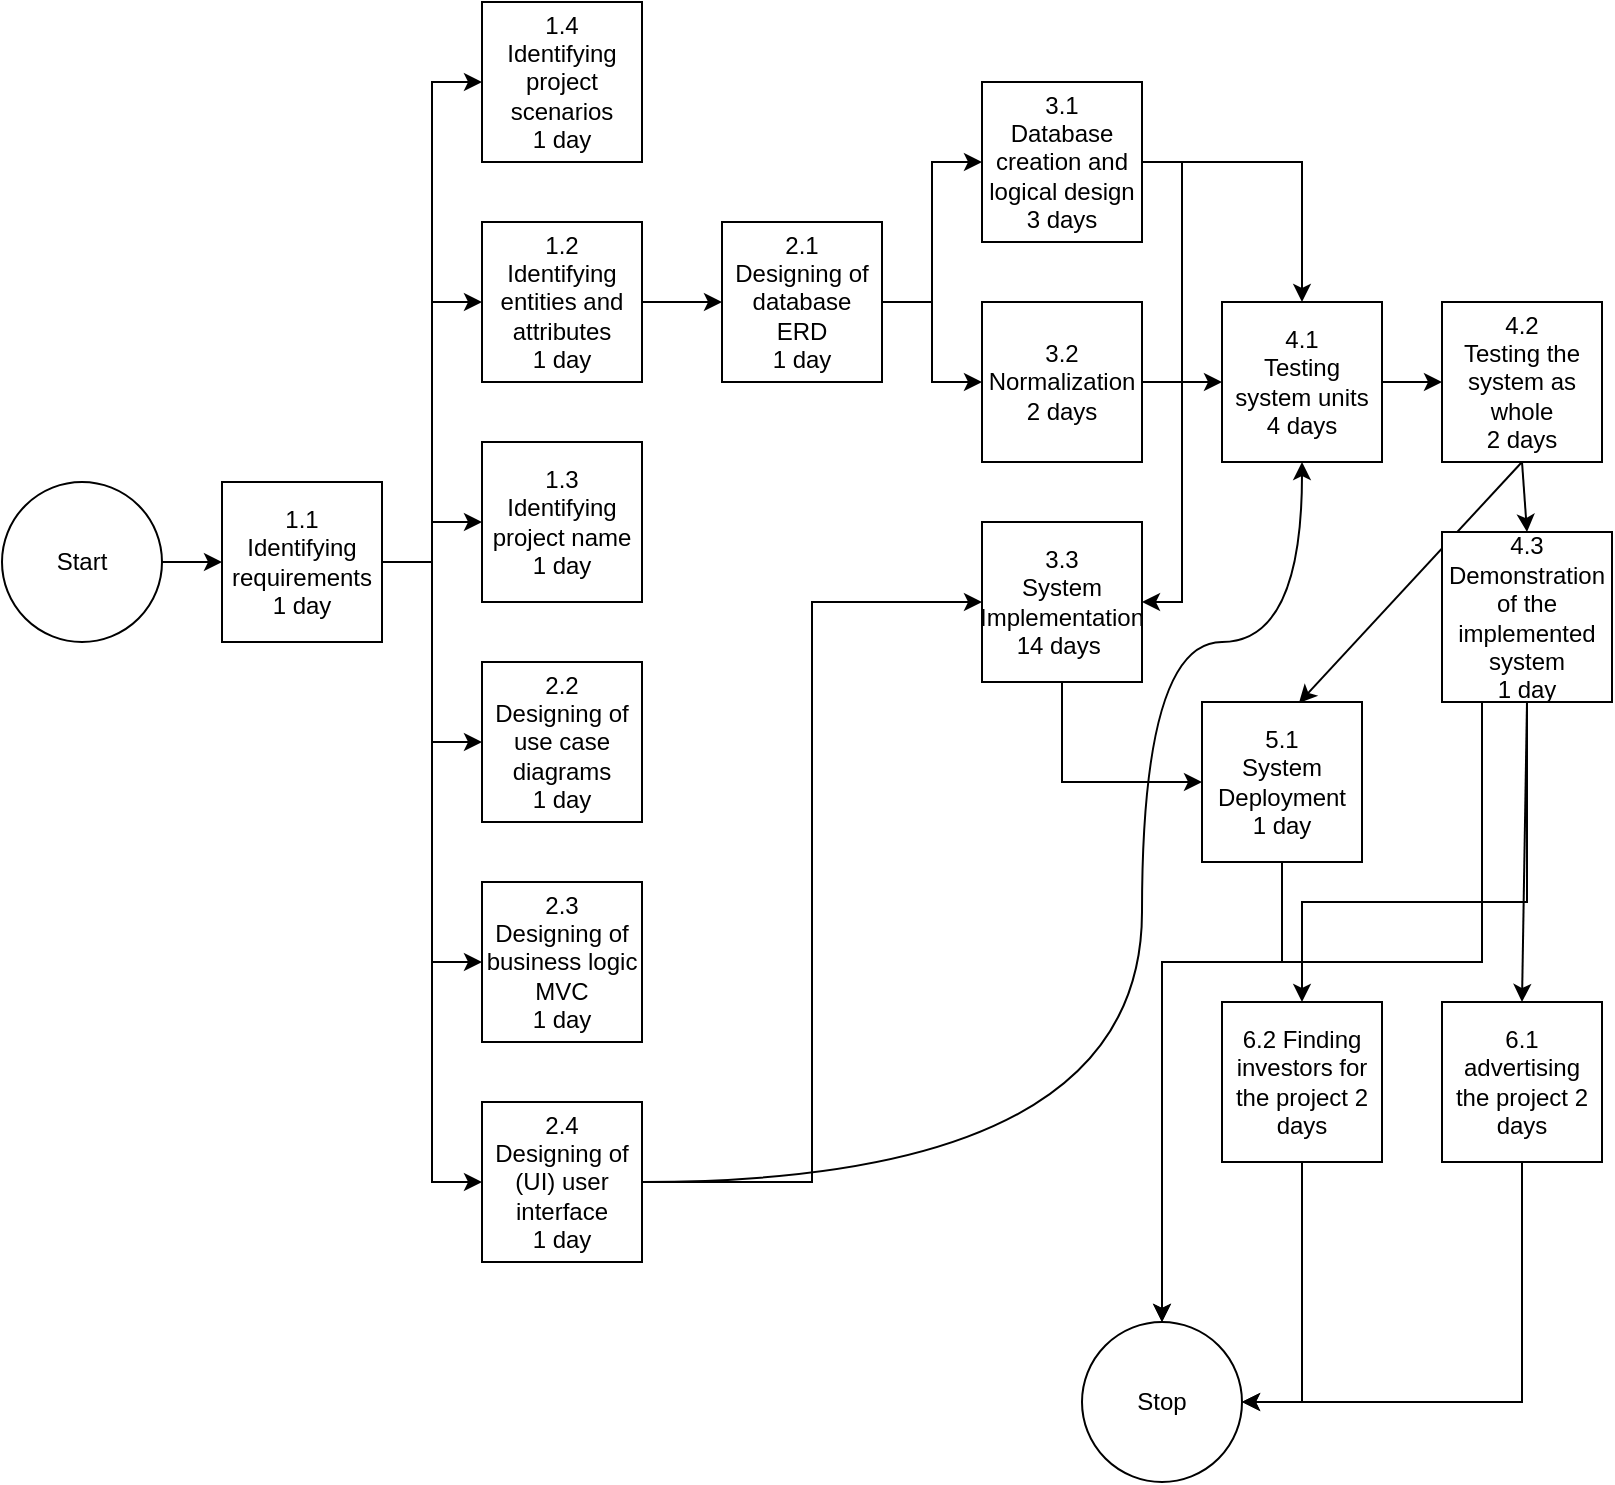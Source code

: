 <mxfile version="14.4.2" type="github">
  <diagram id="VAxNRo9qhbi1ekUfB3-B" name="Page-1">
    <mxGraphModel dx="1002" dy="688" grid="1" gridSize="10" guides="1" tooltips="1" connect="1" arrows="1" fold="1" page="1" pageScale="1" pageWidth="850" pageHeight="1100" math="0" shadow="0">
      <root>
        <mxCell id="0" />
        <mxCell id="1" parent="0" />
        <mxCell id="DfYTxc0EiUfQeXdAJI9v-19" style="edgeStyle=orthogonalEdgeStyle;rounded=0;orthogonalLoop=1;jettySize=auto;html=1;exitX=1;exitY=0.5;exitDx=0;exitDy=0;entryX=0;entryY=0.5;entryDx=0;entryDy=0;fontSize=12;fontColor=#000000;" edge="1" parent="1" source="DfYTxc0EiUfQeXdAJI9v-1" target="DfYTxc0EiUfQeXdAJI9v-2">
          <mxGeometry relative="1" as="geometry" />
        </mxCell>
        <mxCell id="DfYTxc0EiUfQeXdAJI9v-1" value="Start" style="ellipse;whiteSpace=wrap;html=1;aspect=fixed;" vertex="1" parent="1">
          <mxGeometry x="23" y="270" width="80" height="80" as="geometry" />
        </mxCell>
        <mxCell id="DfYTxc0EiUfQeXdAJI9v-20" style="edgeStyle=orthogonalEdgeStyle;rounded=0;orthogonalLoop=1;jettySize=auto;html=1;exitX=1;exitY=0.5;exitDx=0;exitDy=0;entryX=0;entryY=0.5;entryDx=0;entryDy=0;fontSize=12;fontColor=#000000;" edge="1" parent="1" source="DfYTxc0EiUfQeXdAJI9v-2" target="DfYTxc0EiUfQeXdAJI9v-5">
          <mxGeometry relative="1" as="geometry" />
        </mxCell>
        <mxCell id="DfYTxc0EiUfQeXdAJI9v-21" style="edgeStyle=orthogonalEdgeStyle;rounded=0;orthogonalLoop=1;jettySize=auto;html=1;exitX=1;exitY=0.5;exitDx=0;exitDy=0;entryX=0;entryY=0.5;entryDx=0;entryDy=0;fontSize=12;fontColor=#000000;" edge="1" parent="1" source="DfYTxc0EiUfQeXdAJI9v-2" target="DfYTxc0EiUfQeXdAJI9v-4">
          <mxGeometry relative="1" as="geometry" />
        </mxCell>
        <mxCell id="DfYTxc0EiUfQeXdAJI9v-22" style="edgeStyle=orthogonalEdgeStyle;rounded=0;orthogonalLoop=1;jettySize=auto;html=1;exitX=1;exitY=0.5;exitDx=0;exitDy=0;entryX=0;entryY=0.5;entryDx=0;entryDy=0;fontSize=12;fontColor=#000000;" edge="1" parent="1" source="DfYTxc0EiUfQeXdAJI9v-2" target="DfYTxc0EiUfQeXdAJI9v-6">
          <mxGeometry relative="1" as="geometry" />
        </mxCell>
        <mxCell id="DfYTxc0EiUfQeXdAJI9v-23" style="edgeStyle=orthogonalEdgeStyle;rounded=0;orthogonalLoop=1;jettySize=auto;html=1;exitX=1;exitY=0.5;exitDx=0;exitDy=0;entryX=0;entryY=0.5;entryDx=0;entryDy=0;fontSize=12;fontColor=#000000;" edge="1" parent="1" source="DfYTxc0EiUfQeXdAJI9v-2" target="DfYTxc0EiUfQeXdAJI9v-3">
          <mxGeometry relative="1" as="geometry" />
        </mxCell>
        <mxCell id="DfYTxc0EiUfQeXdAJI9v-24" style="edgeStyle=orthogonalEdgeStyle;rounded=0;orthogonalLoop=1;jettySize=auto;html=1;exitX=1;exitY=0.5;exitDx=0;exitDy=0;entryX=0;entryY=0.5;entryDx=0;entryDy=0;fontSize=12;fontColor=#000000;" edge="1" parent="1" source="DfYTxc0EiUfQeXdAJI9v-2" target="DfYTxc0EiUfQeXdAJI9v-7">
          <mxGeometry relative="1" as="geometry" />
        </mxCell>
        <mxCell id="DfYTxc0EiUfQeXdAJI9v-25" style="edgeStyle=orthogonalEdgeStyle;rounded=0;orthogonalLoop=1;jettySize=auto;html=1;exitX=1;exitY=0.5;exitDx=0;exitDy=0;entryX=0;entryY=0.5;entryDx=0;entryDy=0;fontSize=12;fontColor=#000000;" edge="1" parent="1" source="DfYTxc0EiUfQeXdAJI9v-2" target="DfYTxc0EiUfQeXdAJI9v-8">
          <mxGeometry relative="1" as="geometry" />
        </mxCell>
        <mxCell id="DfYTxc0EiUfQeXdAJI9v-2" value="&lt;span data-lucid-type=&quot;application/vnd.lucid.text&quot; data-lucid-content=&quot;{&amp;quot;t&amp;quot;:&amp;quot;1.1\nIdentifying requirements\n1 day&amp;quot;,&amp;quot;m&amp;quot;:[{&amp;quot;s&amp;quot;:0,&amp;quot;n&amp;quot;:&amp;quot;a&amp;quot;,&amp;quot;v&amp;quot;:&amp;quot;center&amp;quot;},{&amp;quot;s&amp;quot;:0,&amp;quot;n&amp;quot;:&amp;quot;c&amp;quot;,&amp;quot;v&amp;quot;:&amp;quot;#c92d39ff&amp;quot;,&amp;quot;e&amp;quot;:34},{&amp;quot;s&amp;quot;:0,&amp;quot;n&amp;quot;:&amp;quot;s&amp;quot;,&amp;quot;v&amp;quot;:21.333,&amp;quot;e&amp;quot;:34},{&amp;quot;s&amp;quot;:4,&amp;quot;n&amp;quot;:&amp;quot;a&amp;quot;,&amp;quot;v&amp;quot;:&amp;quot;center&amp;quot;},{&amp;quot;s&amp;quot;:29,&amp;quot;n&amp;quot;:&amp;quot;a&amp;quot;,&amp;quot;v&amp;quot;:&amp;quot;center&amp;quot;}]}&quot; style=&quot;font-size: 12px;&quot;&gt;&lt;span style=&quot;font-size: 12px;&quot;&gt;1.1&lt;br style=&quot;font-size: 12px;&quot;&gt;&lt;/span&gt;&lt;span style=&quot;font-size: 12px;&quot;&gt;Identifying requirements&lt;br style=&quot;font-size: 12px;&quot;&gt;&lt;/span&gt;&lt;span style=&quot;font-size: 12px;&quot;&gt;1 day&lt;/span&gt;&lt;/span&gt;" style="whiteSpace=wrap;html=1;aspect=fixed;fontSize=12;" vertex="1" parent="1">
          <mxGeometry x="133" y="270" width="80" height="80" as="geometry" />
        </mxCell>
        <mxCell id="DfYTxc0EiUfQeXdAJI9v-3" value="&lt;span data-lucid-type=&quot;application/vnd.lucid.text&quot; data-lucid-content=&quot;{&amp;quot;t&amp;quot;:&amp;quot;1.4\nIdentifying project scenarios\n1 day&amp;quot;,&amp;quot;m&amp;quot;:[{&amp;quot;s&amp;quot;:0,&amp;quot;n&amp;quot;:&amp;quot;a&amp;quot;,&amp;quot;v&amp;quot;:&amp;quot;center&amp;quot;},{&amp;quot;s&amp;quot;:0,&amp;quot;n&amp;quot;:&amp;quot;s&amp;quot;,&amp;quot;v&amp;quot;:21.333,&amp;quot;e&amp;quot;:39},{&amp;quot;s&amp;quot;:0,&amp;quot;n&amp;quot;:&amp;quot;c&amp;quot;,&amp;quot;v&amp;quot;:&amp;quot;#c92d39ff&amp;quot;,&amp;quot;e&amp;quot;:39},{&amp;quot;s&amp;quot;:4,&amp;quot;n&amp;quot;:&amp;quot;a&amp;quot;,&amp;quot;v&amp;quot;:&amp;quot;center&amp;quot;},{&amp;quot;s&amp;quot;:34,&amp;quot;n&amp;quot;:&amp;quot;a&amp;quot;,&amp;quot;v&amp;quot;:&amp;quot;center&amp;quot;}]}&quot; style=&quot;font-size: 12px;&quot;&gt;&lt;span style=&quot;font-size: 12px;&quot;&gt;1.4&lt;br style=&quot;font-size: 12px;&quot;&gt;&lt;/span&gt;&lt;span style=&quot;font-size: 12px;&quot;&gt;Identifying project scenarios&lt;br style=&quot;font-size: 12px;&quot;&gt;&lt;/span&gt;&lt;span style=&quot;font-size: 12px;&quot;&gt;1 day&lt;/span&gt;&lt;/span&gt;" style="whiteSpace=wrap;html=1;aspect=fixed;fontSize=12;" vertex="1" parent="1">
          <mxGeometry x="263" y="30" width="80" height="80" as="geometry" />
        </mxCell>
        <mxCell id="DfYTxc0EiUfQeXdAJI9v-26" style="edgeStyle=orthogonalEdgeStyle;rounded=0;orthogonalLoop=1;jettySize=auto;html=1;exitX=1;exitY=0.5;exitDx=0;exitDy=0;entryX=0;entryY=0.5;entryDx=0;entryDy=0;fontSize=12;fontColor=#000000;" edge="1" parent="1" source="DfYTxc0EiUfQeXdAJI9v-4" target="DfYTxc0EiUfQeXdAJI9v-9">
          <mxGeometry relative="1" as="geometry" />
        </mxCell>
        <mxCell id="DfYTxc0EiUfQeXdAJI9v-4" value="&lt;span data-lucid-type=&quot;application/vnd.lucid.text&quot; data-lucid-content=&quot;{&amp;quot;t&amp;quot;:&amp;quot;1.2\nIdentifying entities and attributes\n1 day&amp;quot;,&amp;quot;m&amp;quot;:[{&amp;quot;s&amp;quot;:0,&amp;quot;n&amp;quot;:&amp;quot;a&amp;quot;,&amp;quot;v&amp;quot;:&amp;quot;center&amp;quot;},{&amp;quot;s&amp;quot;:0,&amp;quot;n&amp;quot;:&amp;quot;s&amp;quot;,&amp;quot;v&amp;quot;:21.333,&amp;quot;e&amp;quot;:45},{&amp;quot;s&amp;quot;:0,&amp;quot;n&amp;quot;:&amp;quot;c&amp;quot;,&amp;quot;v&amp;quot;:&amp;quot;#c92d39ff&amp;quot;,&amp;quot;e&amp;quot;:45},{&amp;quot;s&amp;quot;:4,&amp;quot;n&amp;quot;:&amp;quot;a&amp;quot;,&amp;quot;v&amp;quot;:&amp;quot;center&amp;quot;},{&amp;quot;s&amp;quot;:40,&amp;quot;n&amp;quot;:&amp;quot;a&amp;quot;,&amp;quot;v&amp;quot;:&amp;quot;center&amp;quot;}]}&quot; style=&quot;font-size: 12px;&quot;&gt;&lt;span style=&quot;font-size: 12px;&quot;&gt;1.2&lt;br style=&quot;font-size: 12px;&quot;&gt;&lt;/span&gt;&lt;span style=&quot;font-size: 12px;&quot;&gt;Identifying entities and attributes&lt;br style=&quot;font-size: 12px;&quot;&gt;&lt;/span&gt;&lt;span style=&quot;font-size: 12px;&quot;&gt;1 day&lt;/span&gt;&lt;/span&gt;" style="whiteSpace=wrap;html=1;aspect=fixed;fontSize=12;" vertex="1" parent="1">
          <mxGeometry x="263" y="140" width="80" height="80" as="geometry" />
        </mxCell>
        <mxCell id="DfYTxc0EiUfQeXdAJI9v-5" value="&lt;span data-lucid-type=&quot;application/vnd.lucid.text&quot; data-lucid-content=&quot;{&amp;quot;t&amp;quot;:&amp;quot;1.3\nIdentifying project name\n1 day&amp;quot;,&amp;quot;m&amp;quot;:[{&amp;quot;s&amp;quot;:0,&amp;quot;n&amp;quot;:&amp;quot;a&amp;quot;,&amp;quot;v&amp;quot;:&amp;quot;center&amp;quot;},{&amp;quot;s&amp;quot;:0,&amp;quot;n&amp;quot;:&amp;quot;s&amp;quot;,&amp;quot;v&amp;quot;:21.333,&amp;quot;e&amp;quot;:34},{&amp;quot;s&amp;quot;:0,&amp;quot;n&amp;quot;:&amp;quot;c&amp;quot;,&amp;quot;v&amp;quot;:&amp;quot;#c92d39ff&amp;quot;,&amp;quot;e&amp;quot;:34},{&amp;quot;s&amp;quot;:4,&amp;quot;n&amp;quot;:&amp;quot;a&amp;quot;,&amp;quot;v&amp;quot;:&amp;quot;center&amp;quot;},{&amp;quot;s&amp;quot;:29,&amp;quot;n&amp;quot;:&amp;quot;a&amp;quot;,&amp;quot;v&amp;quot;:&amp;quot;center&amp;quot;}]}&quot; style=&quot;font-size: 12px;&quot;&gt;&lt;span style=&quot;font-size: 12px;&quot;&gt;1.3&lt;br style=&quot;font-size: 12px;&quot;&gt;&lt;/span&gt;&lt;span style=&quot;font-size: 12px;&quot;&gt;Identifying project name&lt;br style=&quot;font-size: 12px;&quot;&gt;&lt;/span&gt;&lt;span style=&quot;font-size: 12px;&quot;&gt;1 day&lt;/span&gt;&lt;/span&gt;" style="whiteSpace=wrap;html=1;aspect=fixed;fontSize=12;" vertex="1" parent="1">
          <mxGeometry x="263" y="250" width="80" height="80" as="geometry" />
        </mxCell>
        <mxCell id="DfYTxc0EiUfQeXdAJI9v-6" value="&lt;span data-lucid-type=&quot;application/vnd.lucid.text&quot; data-lucid-content=&quot;{&amp;quot;t&amp;quot;:&amp;quot;2.2\nDesigning of use case diagrams\n1 day&amp;quot;,&amp;quot;m&amp;quot;:[{&amp;quot;s&amp;quot;:0,&amp;quot;n&amp;quot;:&amp;quot;a&amp;quot;,&amp;quot;v&amp;quot;:&amp;quot;center&amp;quot;},{&amp;quot;s&amp;quot;:0,&amp;quot;n&amp;quot;:&amp;quot;c&amp;quot;,&amp;quot;v&amp;quot;:&amp;quot;#c92d39ff&amp;quot;,&amp;quot;e&amp;quot;:40},{&amp;quot;s&amp;quot;:0,&amp;quot;n&amp;quot;:&amp;quot;s&amp;quot;,&amp;quot;v&amp;quot;:21.333,&amp;quot;e&amp;quot;:40},{&amp;quot;s&amp;quot;:4,&amp;quot;n&amp;quot;:&amp;quot;a&amp;quot;,&amp;quot;v&amp;quot;:&amp;quot;center&amp;quot;},{&amp;quot;s&amp;quot;:35,&amp;quot;n&amp;quot;:&amp;quot;a&amp;quot;,&amp;quot;v&amp;quot;:&amp;quot;center&amp;quot;}]}&quot; style=&quot;font-size: 12px;&quot;&gt;&lt;span style=&quot;font-size: 12px;&quot;&gt;2.2&lt;br style=&quot;font-size: 12px;&quot;&gt;&lt;/span&gt;&lt;span style=&quot;font-size: 12px;&quot;&gt;Designing of use case diagrams&lt;br style=&quot;font-size: 12px;&quot;&gt;&lt;/span&gt;&lt;span style=&quot;font-size: 12px;&quot;&gt;1 day&lt;/span&gt;&lt;/span&gt;" style="whiteSpace=wrap;html=1;aspect=fixed;fontSize=12;" vertex="1" parent="1">
          <mxGeometry x="263" y="360" width="80" height="80" as="geometry" />
        </mxCell>
        <mxCell id="DfYTxc0EiUfQeXdAJI9v-7" value="&lt;span data-lucid-type=&quot;application/vnd.lucid.text&quot; data-lucid-content=&quot;{&amp;quot;t&amp;quot;:&amp;quot;2.3\nDesigning of business logic MVC\n1 day&amp;quot;,&amp;quot;m&amp;quot;:[{&amp;quot;s&amp;quot;:0,&amp;quot;n&amp;quot;:&amp;quot;a&amp;quot;,&amp;quot;v&amp;quot;:&amp;quot;center&amp;quot;},{&amp;quot;s&amp;quot;:0,&amp;quot;n&amp;quot;:&amp;quot;c&amp;quot;,&amp;quot;v&amp;quot;:&amp;quot;#c92d39ff&amp;quot;,&amp;quot;e&amp;quot;:41},{&amp;quot;s&amp;quot;:0,&amp;quot;n&amp;quot;:&amp;quot;s&amp;quot;,&amp;quot;v&amp;quot;:21.333,&amp;quot;e&amp;quot;:41},{&amp;quot;s&amp;quot;:4,&amp;quot;n&amp;quot;:&amp;quot;a&amp;quot;,&amp;quot;v&amp;quot;:&amp;quot;center&amp;quot;},{&amp;quot;s&amp;quot;:36,&amp;quot;n&amp;quot;:&amp;quot;a&amp;quot;,&amp;quot;v&amp;quot;:&amp;quot;center&amp;quot;}]}&quot; style=&quot;font-size: 12px;&quot;&gt;&lt;span style=&quot;font-size: 12px;&quot;&gt;2.3&lt;br style=&quot;font-size: 12px;&quot;&gt;&lt;/span&gt;&lt;span style=&quot;font-size: 12px;&quot;&gt;Designing of business logic MVC&lt;br style=&quot;font-size: 12px;&quot;&gt;&lt;/span&gt;&lt;span style=&quot;font-size: 12px;&quot;&gt;1 day&lt;/span&gt;&lt;/span&gt;" style="whiteSpace=wrap;html=1;aspect=fixed;fontSize=12;" vertex="1" parent="1">
          <mxGeometry x="263" y="470" width="80" height="80" as="geometry" />
        </mxCell>
        <mxCell id="DfYTxc0EiUfQeXdAJI9v-32" style="edgeStyle=orthogonalEdgeStyle;rounded=0;orthogonalLoop=1;jettySize=auto;html=1;exitX=1;exitY=0.5;exitDx=0;exitDy=0;entryX=0;entryY=0.5;entryDx=0;entryDy=0;fontSize=12;fontColor=#000000;" edge="1" parent="1" source="DfYTxc0EiUfQeXdAJI9v-8" target="DfYTxc0EiUfQeXdAJI9v-12">
          <mxGeometry relative="1" as="geometry" />
        </mxCell>
        <mxCell id="DfYTxc0EiUfQeXdAJI9v-34" style="edgeStyle=orthogonalEdgeStyle;curved=1;rounded=0;orthogonalLoop=1;jettySize=auto;html=1;exitX=1;exitY=0.5;exitDx=0;exitDy=0;entryX=0.5;entryY=1;entryDx=0;entryDy=0;fontSize=12;fontColor=#000000;" edge="1" parent="1" source="DfYTxc0EiUfQeXdAJI9v-8" target="DfYTxc0EiUfQeXdAJI9v-13">
          <mxGeometry relative="1" as="geometry">
            <Array as="points">
              <mxPoint x="593" y="620" />
              <mxPoint x="593" y="350" />
              <mxPoint x="673" y="350" />
            </Array>
          </mxGeometry>
        </mxCell>
        <mxCell id="DfYTxc0EiUfQeXdAJI9v-8" value="&lt;span data-lucid-type=&quot;application/vnd.lucid.text&quot; data-lucid-content=&quot;{&amp;quot;t&amp;quot;:&amp;quot;2.4\nDesigning of (UI) user interface\n1 day&amp;quot;,&amp;quot;m&amp;quot;:[{&amp;quot;s&amp;quot;:0,&amp;quot;n&amp;quot;:&amp;quot;a&amp;quot;,&amp;quot;v&amp;quot;:&amp;quot;center&amp;quot;},{&amp;quot;s&amp;quot;:0,&amp;quot;n&amp;quot;:&amp;quot;s&amp;quot;,&amp;quot;v&amp;quot;:21.333,&amp;quot;e&amp;quot;:42},{&amp;quot;s&amp;quot;:0,&amp;quot;n&amp;quot;:&amp;quot;c&amp;quot;,&amp;quot;v&amp;quot;:&amp;quot;#0c7cbaff&amp;quot;,&amp;quot;e&amp;quot;:42},{&amp;quot;s&amp;quot;:4,&amp;quot;n&amp;quot;:&amp;quot;a&amp;quot;,&amp;quot;v&amp;quot;:&amp;quot;center&amp;quot;},{&amp;quot;s&amp;quot;:37,&amp;quot;n&amp;quot;:&amp;quot;a&amp;quot;,&amp;quot;v&amp;quot;:&amp;quot;center&amp;quot;}]}&quot; style=&quot;font-size: 12px;&quot;&gt;&lt;span style=&quot;font-size: 12px;&quot;&gt;2.4&lt;br style=&quot;font-size: 12px;&quot;&gt;&lt;/span&gt;&lt;span style=&quot;font-size: 12px;&quot;&gt;Designing of (UI) user interface&lt;br style=&quot;font-size: 12px;&quot;&gt;&lt;/span&gt;&lt;span style=&quot;font-size: 12px;&quot;&gt;1 day&lt;/span&gt;&lt;/span&gt;" style="whiteSpace=wrap;html=1;aspect=fixed;fontSize=12;" vertex="1" parent="1">
          <mxGeometry x="263" y="580" width="80" height="80" as="geometry" />
        </mxCell>
        <mxCell id="DfYTxc0EiUfQeXdAJI9v-27" style="edgeStyle=orthogonalEdgeStyle;rounded=0;orthogonalLoop=1;jettySize=auto;html=1;exitX=1;exitY=0.5;exitDx=0;exitDy=0;entryX=0;entryY=0.5;entryDx=0;entryDy=0;fontSize=12;fontColor=#000000;" edge="1" parent="1" source="DfYTxc0EiUfQeXdAJI9v-9" target="DfYTxc0EiUfQeXdAJI9v-10">
          <mxGeometry relative="1" as="geometry" />
        </mxCell>
        <mxCell id="DfYTxc0EiUfQeXdAJI9v-28" style="edgeStyle=orthogonalEdgeStyle;rounded=0;orthogonalLoop=1;jettySize=auto;html=1;exitX=1;exitY=0.5;exitDx=0;exitDy=0;entryX=0;entryY=0.5;entryDx=0;entryDy=0;fontSize=12;fontColor=#000000;" edge="1" parent="1" source="DfYTxc0EiUfQeXdAJI9v-9" target="DfYTxc0EiUfQeXdAJI9v-11">
          <mxGeometry relative="1" as="geometry" />
        </mxCell>
        <mxCell id="DfYTxc0EiUfQeXdAJI9v-9" value="&lt;span data-lucid-type=&quot;application/vnd.lucid.text&quot; data-lucid-content=&quot;{&amp;quot;t&amp;quot;:&amp;quot;2.1\nDesigning of database ERD\n1 day&amp;quot;,&amp;quot;m&amp;quot;:[{&amp;quot;s&amp;quot;:0,&amp;quot;n&amp;quot;:&amp;quot;a&amp;quot;,&amp;quot;v&amp;quot;:&amp;quot;center&amp;quot;},{&amp;quot;s&amp;quot;:0,&amp;quot;n&amp;quot;:&amp;quot;c&amp;quot;,&amp;quot;v&amp;quot;:&amp;quot;#c92d39ff&amp;quot;,&amp;quot;e&amp;quot;:35},{&amp;quot;s&amp;quot;:0,&amp;quot;n&amp;quot;:&amp;quot;s&amp;quot;,&amp;quot;v&amp;quot;:21.333,&amp;quot;e&amp;quot;:35},{&amp;quot;s&amp;quot;:4,&amp;quot;n&amp;quot;:&amp;quot;a&amp;quot;,&amp;quot;v&amp;quot;:&amp;quot;center&amp;quot;},{&amp;quot;s&amp;quot;:30,&amp;quot;n&amp;quot;:&amp;quot;a&amp;quot;,&amp;quot;v&amp;quot;:&amp;quot;center&amp;quot;}]}&quot; style=&quot;font-size: 12px;&quot;&gt;&lt;span style=&quot;font-size: 12px;&quot;&gt;2.1&lt;br style=&quot;font-size: 12px;&quot;&gt;&lt;/span&gt;&lt;span style=&quot;font-size: 12px;&quot;&gt;Designing of database ERD&lt;br style=&quot;font-size: 12px;&quot;&gt;&lt;/span&gt;&lt;span style=&quot;font-size: 12px;&quot;&gt;1 day&lt;/span&gt;&lt;/span&gt;" style="whiteSpace=wrap;html=1;aspect=fixed;fontSize=12;" vertex="1" parent="1">
          <mxGeometry x="383" y="140" width="80" height="80" as="geometry" />
        </mxCell>
        <mxCell id="DfYTxc0EiUfQeXdAJI9v-29" style="edgeStyle=orthogonalEdgeStyle;rounded=0;orthogonalLoop=1;jettySize=auto;html=1;exitX=1;exitY=0.5;exitDx=0;exitDy=0;entryX=0.5;entryY=0;entryDx=0;entryDy=0;fontSize=12;fontColor=#000000;" edge="1" parent="1" source="DfYTxc0EiUfQeXdAJI9v-10" target="DfYTxc0EiUfQeXdAJI9v-13">
          <mxGeometry relative="1" as="geometry" />
        </mxCell>
        <mxCell id="DfYTxc0EiUfQeXdAJI9v-31" style="edgeStyle=orthogonalEdgeStyle;rounded=0;orthogonalLoop=1;jettySize=auto;html=1;exitX=1;exitY=0.5;exitDx=0;exitDy=0;entryX=1;entryY=0.5;entryDx=0;entryDy=0;fontSize=12;fontColor=#000000;" edge="1" parent="1" source="DfYTxc0EiUfQeXdAJI9v-10" target="DfYTxc0EiUfQeXdAJI9v-12">
          <mxGeometry relative="1" as="geometry" />
        </mxCell>
        <mxCell id="DfYTxc0EiUfQeXdAJI9v-10" value="&lt;span data-lucid-type=&quot;application/vnd.lucid.text&quot; data-lucid-content=&quot;{&amp;quot;t&amp;quot;:&amp;quot;3.1\nDatabase creation and logical design\n3 days&amp;quot;,&amp;quot;m&amp;quot;:[{&amp;quot;s&amp;quot;:0,&amp;quot;n&amp;quot;:&amp;quot;a&amp;quot;,&amp;quot;v&amp;quot;:&amp;quot;center&amp;quot;},{&amp;quot;s&amp;quot;:0,&amp;quot;n&amp;quot;:&amp;quot;c&amp;quot;,&amp;quot;v&amp;quot;:&amp;quot;#c92d39ff&amp;quot;,&amp;quot;e&amp;quot;:47},{&amp;quot;s&amp;quot;:0,&amp;quot;n&amp;quot;:&amp;quot;s&amp;quot;,&amp;quot;v&amp;quot;:21.333,&amp;quot;e&amp;quot;:47},{&amp;quot;s&amp;quot;:4,&amp;quot;n&amp;quot;:&amp;quot;a&amp;quot;,&amp;quot;v&amp;quot;:&amp;quot;center&amp;quot;},{&amp;quot;s&amp;quot;:41,&amp;quot;n&amp;quot;:&amp;quot;a&amp;quot;,&amp;quot;v&amp;quot;:&amp;quot;center&amp;quot;}]}&quot; style=&quot;font-size: 12px;&quot;&gt;&lt;span style=&quot;font-size: 12px;&quot;&gt;3.1&lt;br style=&quot;font-size: 12px;&quot;&gt;&lt;/span&gt;&lt;span style=&quot;font-size: 12px;&quot;&gt;Database creation and logical design&lt;br style=&quot;font-size: 12px;&quot;&gt;&lt;/span&gt;&lt;span style=&quot;font-size: 12px;&quot;&gt;3 days&lt;/span&gt;&lt;/span&gt;" style="whiteSpace=wrap;html=1;aspect=fixed;fontSize=12;" vertex="1" parent="1">
          <mxGeometry x="513" y="70" width="80" height="80" as="geometry" />
        </mxCell>
        <mxCell id="DfYTxc0EiUfQeXdAJI9v-30" style="edgeStyle=orthogonalEdgeStyle;rounded=0;orthogonalLoop=1;jettySize=auto;html=1;exitX=1;exitY=0.5;exitDx=0;exitDy=0;entryX=0;entryY=0.5;entryDx=0;entryDy=0;fontSize=12;fontColor=#000000;" edge="1" parent="1" source="DfYTxc0EiUfQeXdAJI9v-11" target="DfYTxc0EiUfQeXdAJI9v-13">
          <mxGeometry relative="1" as="geometry" />
        </mxCell>
        <mxCell id="DfYTxc0EiUfQeXdAJI9v-11" value="&lt;span data-lucid-type=&quot;application/vnd.lucid.text&quot; data-lucid-content=&quot;{&amp;quot;t&amp;quot;:&amp;quot;3.2\nNormalization\n2 days&amp;quot;,&amp;quot;m&amp;quot;:[{&amp;quot;s&amp;quot;:0,&amp;quot;n&amp;quot;:&amp;quot;a&amp;quot;,&amp;quot;v&amp;quot;:&amp;quot;center&amp;quot;},{&amp;quot;s&amp;quot;:0,&amp;quot;n&amp;quot;:&amp;quot;c&amp;quot;,&amp;quot;v&amp;quot;:&amp;quot;#c92d39ff&amp;quot;,&amp;quot;e&amp;quot;:24},{&amp;quot;s&amp;quot;:0,&amp;quot;n&amp;quot;:&amp;quot;s&amp;quot;,&amp;quot;v&amp;quot;:21.333,&amp;quot;e&amp;quot;:24},{&amp;quot;s&amp;quot;:4,&amp;quot;n&amp;quot;:&amp;quot;a&amp;quot;,&amp;quot;v&amp;quot;:&amp;quot;center&amp;quot;},{&amp;quot;s&amp;quot;:18,&amp;quot;n&amp;quot;:&amp;quot;a&amp;quot;,&amp;quot;v&amp;quot;:&amp;quot;center&amp;quot;}]}&quot; style=&quot;font-size: 12px;&quot;&gt;&lt;span style=&quot;font-size: 12px;&quot;&gt;3.2&lt;br style=&quot;font-size: 12px;&quot;&gt;&lt;/span&gt;&lt;span style=&quot;font-size: 12px;&quot;&gt;Normalization&lt;br style=&quot;font-size: 12px;&quot;&gt;&lt;/span&gt;&lt;span style=&quot;font-size: 12px;&quot;&gt;2 days&lt;/span&gt;&lt;/span&gt;" style="whiteSpace=wrap;html=1;aspect=fixed;fontSize=12;" vertex="1" parent="1">
          <mxGeometry x="513" y="180" width="80" height="80" as="geometry" />
        </mxCell>
        <mxCell id="DfYTxc0EiUfQeXdAJI9v-40" style="edgeStyle=orthogonalEdgeStyle;rounded=0;orthogonalLoop=1;jettySize=auto;html=1;exitX=0.5;exitY=1;exitDx=0;exitDy=0;entryX=0;entryY=0.5;entryDx=0;entryDy=0;fontSize=12;fontColor=#000000;" edge="1" parent="1" source="DfYTxc0EiUfQeXdAJI9v-12" target="DfYTxc0EiUfQeXdAJI9v-16">
          <mxGeometry relative="1" as="geometry" />
        </mxCell>
        <mxCell id="DfYTxc0EiUfQeXdAJI9v-12" value="&lt;span data-lucid-type=&quot;application/vnd.lucid.text&quot; data-lucid-content=&quot;{&amp;quot;t&amp;quot;:&amp;quot;3.3\nSystem Implementation\n14 days &amp;quot;,&amp;quot;m&amp;quot;:[{&amp;quot;s&amp;quot;:0,&amp;quot;n&amp;quot;:&amp;quot;a&amp;quot;,&amp;quot;v&amp;quot;:&amp;quot;center&amp;quot;},{&amp;quot;s&amp;quot;:0,&amp;quot;n&amp;quot;:&amp;quot;c&amp;quot;,&amp;quot;v&amp;quot;:&amp;quot;#c92d39ff&amp;quot;,&amp;quot;e&amp;quot;:34},{&amp;quot;s&amp;quot;:0,&amp;quot;n&amp;quot;:&amp;quot;s&amp;quot;,&amp;quot;v&amp;quot;:21.333,&amp;quot;e&amp;quot;:34},{&amp;quot;s&amp;quot;:4,&amp;quot;n&amp;quot;:&amp;quot;a&amp;quot;,&amp;quot;v&amp;quot;:&amp;quot;center&amp;quot;},{&amp;quot;s&amp;quot;:26,&amp;quot;n&amp;quot;:&amp;quot;a&amp;quot;,&amp;quot;v&amp;quot;:&amp;quot;center&amp;quot;}]}&quot; style=&quot;font-size: 12px;&quot;&gt;&lt;span style=&quot;font-size: 12px;&quot;&gt;3.3&lt;br style=&quot;font-size: 12px;&quot;&gt;&lt;/span&gt;&lt;span style=&quot;font-size: 12px;&quot;&gt;System Implementation&lt;br style=&quot;font-size: 12px;&quot;&gt;&lt;/span&gt;&lt;span style=&quot;font-size: 12px;&quot;&gt;14 days&amp;nbsp;&lt;/span&gt;&lt;/span&gt;" style="whiteSpace=wrap;html=1;aspect=fixed;fontSize=12;" vertex="1" parent="1">
          <mxGeometry x="513" y="290" width="80" height="80" as="geometry" />
        </mxCell>
        <mxCell id="DfYTxc0EiUfQeXdAJI9v-35" style="edgeStyle=none;rounded=0;orthogonalLoop=1;jettySize=auto;html=1;exitX=1;exitY=0.5;exitDx=0;exitDy=0;entryX=0;entryY=0.5;entryDx=0;entryDy=0;fontSize=12;fontColor=#000000;" edge="1" parent="1" source="DfYTxc0EiUfQeXdAJI9v-13" target="DfYTxc0EiUfQeXdAJI9v-14">
          <mxGeometry relative="1" as="geometry" />
        </mxCell>
        <mxCell id="DfYTxc0EiUfQeXdAJI9v-13" value="&lt;span data-lucid-type=&quot;application/vnd.lucid.text&quot; data-lucid-content=&quot;{&amp;quot;t&amp;quot;:&amp;quot;4.1\nTesting system units\n4 days&amp;quot;,&amp;quot;m&amp;quot;:[{&amp;quot;s&amp;quot;:0,&amp;quot;n&amp;quot;:&amp;quot;a&amp;quot;,&amp;quot;v&amp;quot;:&amp;quot;center&amp;quot;},{&amp;quot;s&amp;quot;:0,&amp;quot;n&amp;quot;:&amp;quot;c&amp;quot;,&amp;quot;v&amp;quot;:&amp;quot;#c92d39ff&amp;quot;,&amp;quot;e&amp;quot;:31},{&amp;quot;s&amp;quot;:0,&amp;quot;n&amp;quot;:&amp;quot;s&amp;quot;,&amp;quot;v&amp;quot;:21.333,&amp;quot;e&amp;quot;:31},{&amp;quot;s&amp;quot;:4,&amp;quot;n&amp;quot;:&amp;quot;a&amp;quot;,&amp;quot;v&amp;quot;:&amp;quot;center&amp;quot;},{&amp;quot;s&amp;quot;:25,&amp;quot;n&amp;quot;:&amp;quot;a&amp;quot;,&amp;quot;v&amp;quot;:&amp;quot;center&amp;quot;}]}&quot; style=&quot;font-size: 12px;&quot;&gt;&lt;span style=&quot;font-size: 12px;&quot;&gt;4.1&lt;br style=&quot;font-size: 12px;&quot;&gt;&lt;/span&gt;&lt;span style=&quot;font-size: 12px;&quot;&gt;Testing system units&lt;br style=&quot;font-size: 12px;&quot;&gt;&lt;/span&gt;&lt;span style=&quot;font-size: 12px;&quot;&gt;4 days&lt;/span&gt;&lt;/span&gt;" style="whiteSpace=wrap;html=1;aspect=fixed;fontSize=12;" vertex="1" parent="1">
          <mxGeometry x="633" y="180" width="80" height="80" as="geometry" />
        </mxCell>
        <mxCell id="DfYTxc0EiUfQeXdAJI9v-39" style="edgeStyle=none;rounded=0;orthogonalLoop=1;jettySize=auto;html=1;exitX=0.5;exitY=1;exitDx=0;exitDy=0;entryX=0.5;entryY=0;entryDx=0;entryDy=0;fontSize=12;fontColor=#000000;" edge="1" parent="1" source="DfYTxc0EiUfQeXdAJI9v-14" target="DfYTxc0EiUfQeXdAJI9v-15">
          <mxGeometry relative="1" as="geometry" />
        </mxCell>
        <mxCell id="DfYTxc0EiUfQeXdAJI9v-45" style="edgeStyle=none;rounded=0;orthogonalLoop=1;jettySize=auto;html=1;exitX=0.5;exitY=1;exitDx=0;exitDy=0;entryX=0.606;entryY=0.006;entryDx=0;entryDy=0;entryPerimeter=0;fontSize=12;fontColor=#000000;" edge="1" parent="1" source="DfYTxc0EiUfQeXdAJI9v-14" target="DfYTxc0EiUfQeXdAJI9v-16">
          <mxGeometry relative="1" as="geometry" />
        </mxCell>
        <mxCell id="DfYTxc0EiUfQeXdAJI9v-14" value="&lt;span data-lucid-type=&quot;application/vnd.lucid.text&quot; data-lucid-content=&quot;{&amp;quot;t&amp;quot;:&amp;quot;4.2\nTesting the system as whole\n2 days&amp;quot;,&amp;quot;m&amp;quot;:[{&amp;quot;s&amp;quot;:0,&amp;quot;n&amp;quot;:&amp;quot;a&amp;quot;,&amp;quot;v&amp;quot;:&amp;quot;center&amp;quot;},{&amp;quot;s&amp;quot;:0,&amp;quot;n&amp;quot;:&amp;quot;c&amp;quot;,&amp;quot;v&amp;quot;:&amp;quot;#c92d39ff&amp;quot;,&amp;quot;e&amp;quot;:38},{&amp;quot;s&amp;quot;:0,&amp;quot;n&amp;quot;:&amp;quot;s&amp;quot;,&amp;quot;v&amp;quot;:21.333,&amp;quot;e&amp;quot;:38},{&amp;quot;s&amp;quot;:4,&amp;quot;n&amp;quot;:&amp;quot;a&amp;quot;,&amp;quot;v&amp;quot;:&amp;quot;center&amp;quot;},{&amp;quot;s&amp;quot;:32,&amp;quot;n&amp;quot;:&amp;quot;a&amp;quot;,&amp;quot;v&amp;quot;:&amp;quot;center&amp;quot;}]}&quot; style=&quot;font-size: 12px;&quot;&gt;&lt;span style=&quot;font-size: 12px;&quot;&gt;4.2&lt;br style=&quot;font-size: 12px;&quot;&gt;&lt;/span&gt;&lt;span style=&quot;font-size: 12px;&quot;&gt;Testing the system as whole&lt;br style=&quot;font-size: 12px;&quot;&gt;&lt;/span&gt;&lt;span style=&quot;font-size: 12px;&quot;&gt;2 days&lt;/span&gt;&lt;/span&gt;" style="whiteSpace=wrap;html=1;aspect=fixed;fontSize=12;" vertex="1" parent="1">
          <mxGeometry x="743" y="180" width="80" height="80" as="geometry" />
        </mxCell>
        <mxCell id="DfYTxc0EiUfQeXdAJI9v-36" style="edgeStyle=none;rounded=0;orthogonalLoop=1;jettySize=auto;html=1;exitX=0.5;exitY=1;exitDx=0;exitDy=0;entryX=0.5;entryY=0;entryDx=0;entryDy=0;fontSize=12;fontColor=#000000;" edge="1" parent="1" source="DfYTxc0EiUfQeXdAJI9v-15" target="DfYTxc0EiUfQeXdAJI9v-17">
          <mxGeometry relative="1" as="geometry" />
        </mxCell>
        <mxCell id="DfYTxc0EiUfQeXdAJI9v-50" style="edgeStyle=orthogonalEdgeStyle;rounded=0;orthogonalLoop=1;jettySize=auto;html=1;exitX=0.5;exitY=1;exitDx=0;exitDy=0;entryX=0.5;entryY=0;entryDx=0;entryDy=0;fontSize=12;fontColor=#000000;" edge="1" parent="1" source="DfYTxc0EiUfQeXdAJI9v-15" target="DfYTxc0EiUfQeXdAJI9v-38">
          <mxGeometry relative="1" as="geometry">
            <Array as="points">
              <mxPoint x="763" y="380" />
              <mxPoint x="763" y="510" />
              <mxPoint x="603" y="510" />
            </Array>
          </mxGeometry>
        </mxCell>
        <mxCell id="DfYTxc0EiUfQeXdAJI9v-51" style="edgeStyle=orthogonalEdgeStyle;rounded=0;orthogonalLoop=1;jettySize=auto;html=1;exitX=0.5;exitY=1;exitDx=0;exitDy=0;entryX=0.5;entryY=0;entryDx=0;entryDy=0;fontSize=12;fontColor=#000000;" edge="1" parent="1" source="DfYTxc0EiUfQeXdAJI9v-15" target="DfYTxc0EiUfQeXdAJI9v-18">
          <mxGeometry relative="1" as="geometry">
            <Array as="points">
              <mxPoint x="786" y="480" />
              <mxPoint x="673" y="480" />
            </Array>
          </mxGeometry>
        </mxCell>
        <mxCell id="DfYTxc0EiUfQeXdAJI9v-15" value="&lt;span data-lucid-type=&quot;application/vnd.lucid.text&quot; data-lucid-content=&quot;{&amp;quot;t&amp;quot;:&amp;quot;4.3\nDemonstration of the implemented system\n1 day&amp;quot;,&amp;quot;m&amp;quot;:[{&amp;quot;s&amp;quot;:0,&amp;quot;n&amp;quot;:&amp;quot;a&amp;quot;,&amp;quot;v&amp;quot;:&amp;quot;center&amp;quot;},{&amp;quot;s&amp;quot;:0,&amp;quot;n&amp;quot;:&amp;quot;c&amp;quot;,&amp;quot;v&amp;quot;:&amp;quot;#c92d39ff&amp;quot;,&amp;quot;e&amp;quot;:49},{&amp;quot;s&amp;quot;:0,&amp;quot;n&amp;quot;:&amp;quot;s&amp;quot;,&amp;quot;v&amp;quot;:21.333,&amp;quot;e&amp;quot;:49},{&amp;quot;s&amp;quot;:4,&amp;quot;n&amp;quot;:&amp;quot;a&amp;quot;,&amp;quot;v&amp;quot;:&amp;quot;center&amp;quot;},{&amp;quot;s&amp;quot;:44,&amp;quot;n&amp;quot;:&amp;quot;a&amp;quot;,&amp;quot;v&amp;quot;:&amp;quot;center&amp;quot;}]}&quot; style=&quot;font-size: 12px;&quot;&gt;&lt;span style=&quot;font-size: 12px;&quot;&gt;4.3&lt;br style=&quot;font-size: 12px;&quot;&gt;&lt;/span&gt;&lt;span style=&quot;font-size: 12px;&quot;&gt;Demonstration of the implemented system&lt;br style=&quot;font-size: 12px;&quot;&gt;&lt;/span&gt;&lt;span style=&quot;font-size: 12px;&quot;&gt;1 day&lt;/span&gt;&lt;/span&gt;" style="whiteSpace=wrap;html=1;aspect=fixed;fontSize=12;" vertex="1" parent="1">
          <mxGeometry x="743" y="295" width="85" height="85" as="geometry" />
        </mxCell>
        <mxCell id="DfYTxc0EiUfQeXdAJI9v-49" style="edgeStyle=orthogonalEdgeStyle;rounded=0;orthogonalLoop=1;jettySize=auto;html=1;exitX=0.5;exitY=1;exitDx=0;exitDy=0;entryX=0.5;entryY=0;entryDx=0;entryDy=0;fontSize=12;fontColor=#000000;" edge="1" parent="1" source="DfYTxc0EiUfQeXdAJI9v-16" target="DfYTxc0EiUfQeXdAJI9v-38">
          <mxGeometry relative="1" as="geometry">
            <Array as="points">
              <mxPoint x="663" y="510" />
              <mxPoint x="603" y="510" />
            </Array>
          </mxGeometry>
        </mxCell>
        <mxCell id="DfYTxc0EiUfQeXdAJI9v-16" value="&lt;span data-lucid-type=&quot;application/vnd.lucid.text&quot; data-lucid-content=&quot;{&amp;quot;t&amp;quot;:&amp;quot;5.1\nSystem Deployment \n1 day&amp;quot;,&amp;quot;m&amp;quot;:[{&amp;quot;s&amp;quot;:0,&amp;quot;n&amp;quot;:&amp;quot;a&amp;quot;,&amp;quot;v&amp;quot;:&amp;quot;center&amp;quot;},{&amp;quot;s&amp;quot;:0,&amp;quot;n&amp;quot;:&amp;quot;c&amp;quot;,&amp;quot;v&amp;quot;:&amp;quot;#c92d39ff&amp;quot;,&amp;quot;e&amp;quot;:28},{&amp;quot;s&amp;quot;:0,&amp;quot;n&amp;quot;:&amp;quot;s&amp;quot;,&amp;quot;v&amp;quot;:21.333,&amp;quot;e&amp;quot;:28},{&amp;quot;s&amp;quot;:4,&amp;quot;n&amp;quot;:&amp;quot;a&amp;quot;,&amp;quot;v&amp;quot;:&amp;quot;center&amp;quot;},{&amp;quot;s&amp;quot;:23,&amp;quot;n&amp;quot;:&amp;quot;a&amp;quot;,&amp;quot;v&amp;quot;:&amp;quot;center&amp;quot;}]}&quot; style=&quot;font-size: 12px;&quot;&gt;&lt;span style=&quot;font-size: 12px;&quot;&gt;5.1&lt;br style=&quot;font-size: 12px;&quot;&gt;&lt;/span&gt;&lt;span style=&quot;font-size: 12px;&quot;&gt;System Deployment &lt;br style=&quot;font-size: 12px;&quot;&gt;&lt;/span&gt;&lt;span style=&quot;font-size: 12px;&quot;&gt;1 day&lt;/span&gt;&lt;/span&gt;" style="whiteSpace=wrap;html=1;aspect=fixed;fontSize=12;" vertex="1" parent="1">
          <mxGeometry x="623" y="380" width="80" height="80" as="geometry" />
        </mxCell>
        <mxCell id="DfYTxc0EiUfQeXdAJI9v-47" style="edgeStyle=orthogonalEdgeStyle;rounded=0;orthogonalLoop=1;jettySize=auto;html=1;exitX=0.5;exitY=1;exitDx=0;exitDy=0;entryX=1;entryY=0.5;entryDx=0;entryDy=0;fontSize=12;fontColor=#000000;" edge="1" parent="1" source="DfYTxc0EiUfQeXdAJI9v-17" target="DfYTxc0EiUfQeXdAJI9v-38">
          <mxGeometry relative="1" as="geometry" />
        </mxCell>
        <mxCell id="DfYTxc0EiUfQeXdAJI9v-17" value="&lt;span data-lucid-type=&quot;application/vnd.lucid.text&quot; data-lucid-content=&quot;{&amp;quot;t&amp;quot;:&amp;quot;6.1   advertising the project             2 days&amp;quot;,&amp;quot;m&amp;quot;:[{&amp;quot;s&amp;quot;:0,&amp;quot;n&amp;quot;:&amp;quot;a&amp;quot;,&amp;quot;v&amp;quot;:&amp;quot;center&amp;quot;},{&amp;quot;s&amp;quot;:0,&amp;quot;n&amp;quot;:&amp;quot;c&amp;quot;,&amp;quot;v&amp;quot;:&amp;quot;#ef8d22ff&amp;quot;,&amp;quot;e&amp;quot;:48},{&amp;quot;s&amp;quot;:0,&amp;quot;n&amp;quot;:&amp;quot;s&amp;quot;,&amp;quot;v&amp;quot;:21.333,&amp;quot;e&amp;quot;:48}]}&quot; style=&quot;font-size: 12px;&quot;&gt;&lt;span style=&quot;font-size: 12px;&quot;&gt;6.1   advertising the project             2 days&lt;/span&gt;&lt;/span&gt;" style="whiteSpace=wrap;html=1;aspect=fixed;fontSize=12;" vertex="1" parent="1">
          <mxGeometry x="743" y="530" width="80" height="80" as="geometry" />
        </mxCell>
        <mxCell id="DfYTxc0EiUfQeXdAJI9v-48" style="edgeStyle=orthogonalEdgeStyle;rounded=0;orthogonalLoop=1;jettySize=auto;html=1;exitX=0.5;exitY=1;exitDx=0;exitDy=0;entryX=1;entryY=0.5;entryDx=0;entryDy=0;fontSize=12;fontColor=#000000;" edge="1" parent="1" source="DfYTxc0EiUfQeXdAJI9v-18" target="DfYTxc0EiUfQeXdAJI9v-38">
          <mxGeometry relative="1" as="geometry" />
        </mxCell>
        <mxCell id="DfYTxc0EiUfQeXdAJI9v-18" value="&lt;span data-lucid-type=&quot;application/vnd.lucid.text&quot; data-lucid-content=&quot;{&amp;quot;t&amp;quot;:&amp;quot;6.2         Finding investors for the project       2 days&amp;quot;,&amp;quot;m&amp;quot;:[{&amp;quot;s&amp;quot;:0,&amp;quot;n&amp;quot;:&amp;quot;a&amp;quot;,&amp;quot;v&amp;quot;:&amp;quot;center&amp;quot;},{&amp;quot;s&amp;quot;:0,&amp;quot;n&amp;quot;:&amp;quot;c&amp;quot;,&amp;quot;v&amp;quot;:&amp;quot;#ef8d22ff&amp;quot;,&amp;quot;e&amp;quot;:58},{&amp;quot;s&amp;quot;:0,&amp;quot;n&amp;quot;:&amp;quot;s&amp;quot;,&amp;quot;v&amp;quot;:21.333,&amp;quot;e&amp;quot;:58}]}&quot; style=&quot;font-size: 12px;&quot;&gt;&lt;span style=&quot;font-size: 12px;&quot;&gt;6.2         Finding investors for the project       2 days&lt;/span&gt;&lt;/span&gt;" style="whiteSpace=wrap;html=1;aspect=fixed;fontSize=12;" vertex="1" parent="1">
          <mxGeometry x="633" y="530" width="80" height="80" as="geometry" />
        </mxCell>
        <mxCell id="DfYTxc0EiUfQeXdAJI9v-38" value="Stop" style="ellipse;whiteSpace=wrap;html=1;aspect=fixed;fontSize=12;fontColor=#000000;" vertex="1" parent="1">
          <mxGeometry x="563" y="690" width="80" height="80" as="geometry" />
        </mxCell>
      </root>
    </mxGraphModel>
  </diagram>
</mxfile>
